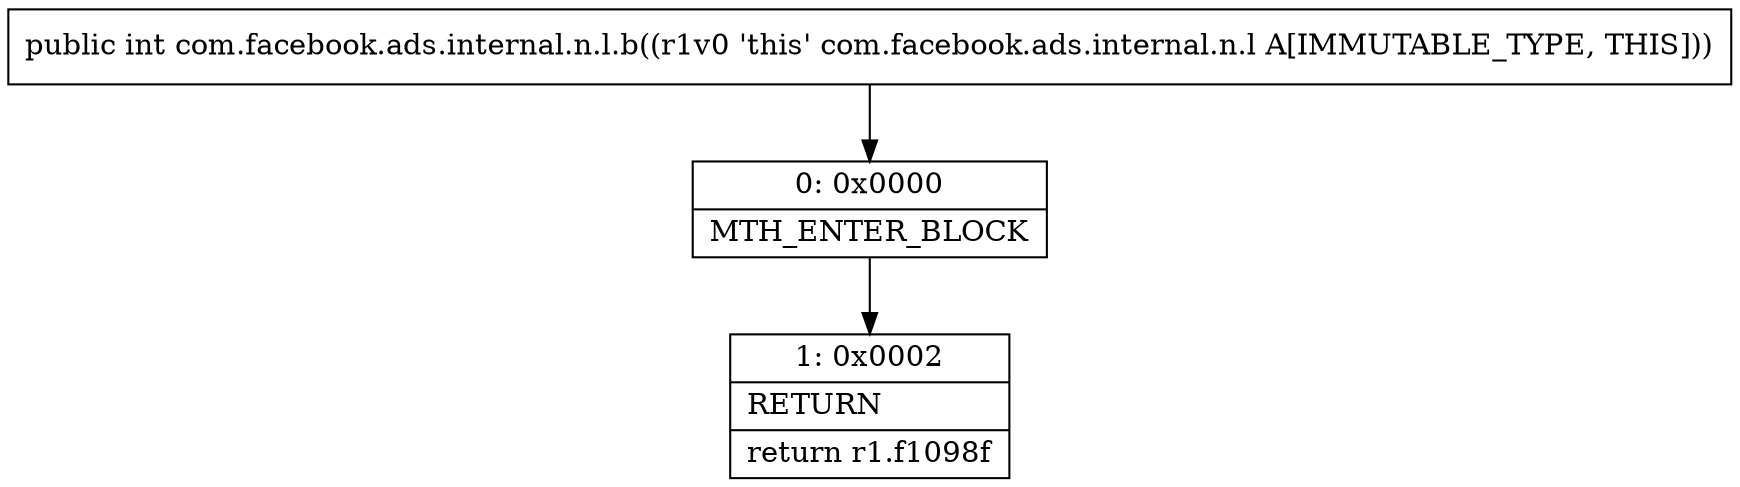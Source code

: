 digraph "CFG forcom.facebook.ads.internal.n.l.b()I" {
Node_0 [shape=record,label="{0\:\ 0x0000|MTH_ENTER_BLOCK\l}"];
Node_1 [shape=record,label="{1\:\ 0x0002|RETURN\l|return r1.f1098f\l}"];
MethodNode[shape=record,label="{public int com.facebook.ads.internal.n.l.b((r1v0 'this' com.facebook.ads.internal.n.l A[IMMUTABLE_TYPE, THIS])) }"];
MethodNode -> Node_0;
Node_0 -> Node_1;
}

